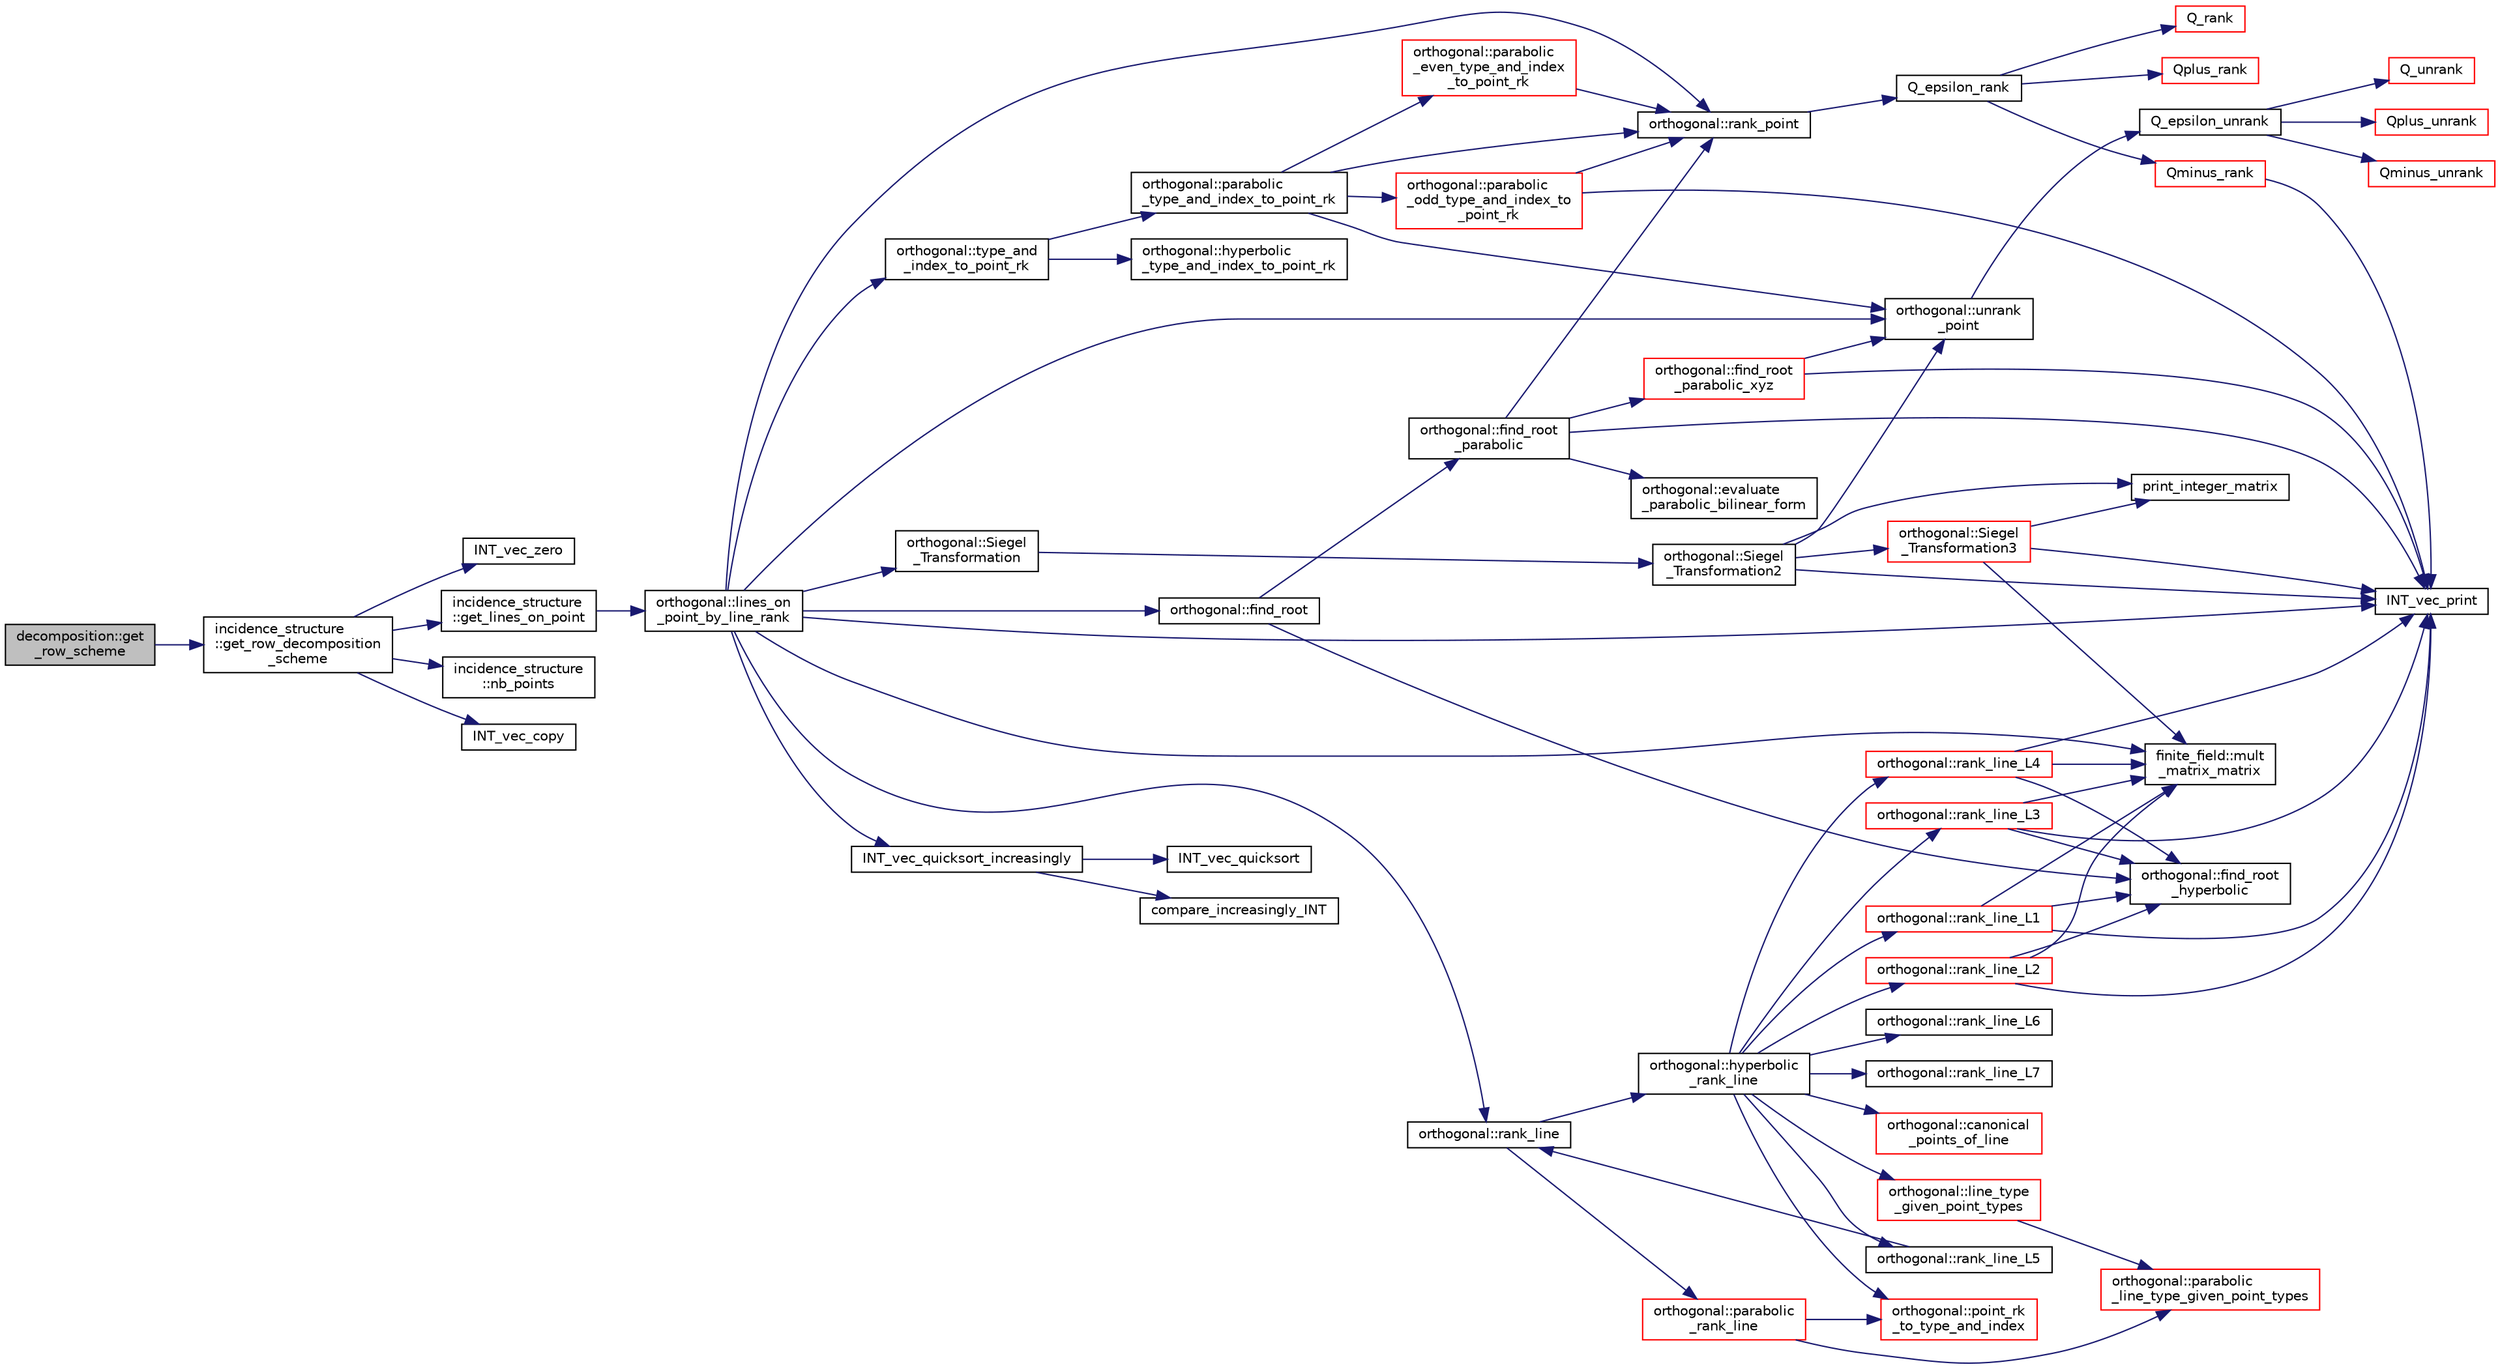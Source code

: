 digraph "decomposition::get_row_scheme"
{
  edge [fontname="Helvetica",fontsize="10",labelfontname="Helvetica",labelfontsize="10"];
  node [fontname="Helvetica",fontsize="10",shape=record];
  rankdir="LR";
  Node391 [label="decomposition::get\l_row_scheme",height=0.2,width=0.4,color="black", fillcolor="grey75", style="filled", fontcolor="black"];
  Node391 -> Node392 [color="midnightblue",fontsize="10",style="solid",fontname="Helvetica"];
  Node392 [label="incidence_structure\l::get_row_decomposition\l_scheme",height=0.2,width=0.4,color="black", fillcolor="white", style="filled",URL="$da/d8a/classincidence__structure.html#aa0ad04253ba8e75bb15900ee8b01c9aa"];
  Node392 -> Node393 [color="midnightblue",fontsize="10",style="solid",fontname="Helvetica"];
  Node393 [label="INT_vec_zero",height=0.2,width=0.4,color="black", fillcolor="white", style="filled",URL="$df/dbf/sajeeb_8_c.html#aa8c9c7977203577026080f546fe4980f"];
  Node392 -> Node394 [color="midnightblue",fontsize="10",style="solid",fontname="Helvetica"];
  Node394 [label="incidence_structure\l::get_lines_on_point",height=0.2,width=0.4,color="black", fillcolor="white", style="filled",URL="$da/d8a/classincidence__structure.html#a09148fd9478525b4a65c8e44833d1861"];
  Node394 -> Node395 [color="midnightblue",fontsize="10",style="solid",fontname="Helvetica"];
  Node395 [label="orthogonal::lines_on\l_point_by_line_rank",height=0.2,width=0.4,color="black", fillcolor="white", style="filled",URL="$d7/daa/classorthogonal.html#adc21874b6da3cd3585c704994fb538aa"];
  Node395 -> Node396 [color="midnightblue",fontsize="10",style="solid",fontname="Helvetica"];
  Node396 [label="orthogonal::type_and\l_index_to_point_rk",height=0.2,width=0.4,color="black", fillcolor="white", style="filled",URL="$d7/daa/classorthogonal.html#a319ef460cdfe3247d336c3fb482901eb"];
  Node396 -> Node397 [color="midnightblue",fontsize="10",style="solid",fontname="Helvetica"];
  Node397 [label="orthogonal::hyperbolic\l_type_and_index_to_point_rk",height=0.2,width=0.4,color="black", fillcolor="white", style="filled",URL="$d7/daa/classorthogonal.html#af31cd843ff2e6eb4fe1ba9c49e62d1b8"];
  Node396 -> Node398 [color="midnightblue",fontsize="10",style="solid",fontname="Helvetica"];
  Node398 [label="orthogonal::parabolic\l_type_and_index_to_point_rk",height=0.2,width=0.4,color="black", fillcolor="white", style="filled",URL="$d7/daa/classorthogonal.html#a67c316cf01b382762e6ac372f522d106"];
  Node398 -> Node399 [color="midnightblue",fontsize="10",style="solid",fontname="Helvetica"];
  Node399 [label="orthogonal::unrank\l_point",height=0.2,width=0.4,color="black", fillcolor="white", style="filled",URL="$d7/daa/classorthogonal.html#ab655117100f7c66c19817b84ac5ac0a0"];
  Node399 -> Node400 [color="midnightblue",fontsize="10",style="solid",fontname="Helvetica"];
  Node400 [label="Q_epsilon_unrank",height=0.2,width=0.4,color="black", fillcolor="white", style="filled",URL="$d4/d67/geometry_8h.html#af162c4d30d4a6528299e37551c353e7b"];
  Node400 -> Node401 [color="midnightblue",fontsize="10",style="solid",fontname="Helvetica"];
  Node401 [label="Q_unrank",height=0.2,width=0.4,color="red", fillcolor="white", style="filled",URL="$db/da0/lib_2foundations_2geometry_2orthogonal__points_8_c.html#a6d02923d5b54ef796934e753e6f5b65b"];
  Node400 -> Node419 [color="midnightblue",fontsize="10",style="solid",fontname="Helvetica"];
  Node419 [label="Qplus_unrank",height=0.2,width=0.4,color="red", fillcolor="white", style="filled",URL="$db/da0/lib_2foundations_2geometry_2orthogonal__points_8_c.html#ad50512edd586919700e033744b4a03c8"];
  Node400 -> Node420 [color="midnightblue",fontsize="10",style="solid",fontname="Helvetica"];
  Node420 [label="Qminus_unrank",height=0.2,width=0.4,color="red", fillcolor="white", style="filled",URL="$db/da0/lib_2foundations_2geometry_2orthogonal__points_8_c.html#ac2dd18f435ab479095b836a483c12c7d"];
  Node398 -> Node421 [color="midnightblue",fontsize="10",style="solid",fontname="Helvetica"];
  Node421 [label="orthogonal::rank_point",height=0.2,width=0.4,color="black", fillcolor="white", style="filled",URL="$d7/daa/classorthogonal.html#adb4f1528590a804b3c011a68c9ebf655"];
  Node421 -> Node422 [color="midnightblue",fontsize="10",style="solid",fontname="Helvetica"];
  Node422 [label="Q_epsilon_rank",height=0.2,width=0.4,color="black", fillcolor="white", style="filled",URL="$d4/d67/geometry_8h.html#a0949e1151174e2988aa697cb31942e97"];
  Node422 -> Node423 [color="midnightblue",fontsize="10",style="solid",fontname="Helvetica"];
  Node423 [label="Q_rank",height=0.2,width=0.4,color="red", fillcolor="white", style="filled",URL="$db/da0/lib_2foundations_2geometry_2orthogonal__points_8_c.html#ad2671f4db3224df1e22494b9d946375e"];
  Node422 -> Node439 [color="midnightblue",fontsize="10",style="solid",fontname="Helvetica"];
  Node439 [label="Qplus_rank",height=0.2,width=0.4,color="red", fillcolor="white", style="filled",URL="$db/da0/lib_2foundations_2geometry_2orthogonal__points_8_c.html#aaa1be357d007a845ce2866169d63afb7"];
  Node422 -> Node440 [color="midnightblue",fontsize="10",style="solid",fontname="Helvetica"];
  Node440 [label="Qminus_rank",height=0.2,width=0.4,color="red", fillcolor="white", style="filled",URL="$db/da0/lib_2foundations_2geometry_2orthogonal__points_8_c.html#aec3e3dad3c2c12fa081edab0af2cb91a"];
  Node440 -> Node429 [color="midnightblue",fontsize="10",style="solid",fontname="Helvetica"];
  Node429 [label="INT_vec_print",height=0.2,width=0.4,color="black", fillcolor="white", style="filled",URL="$df/dbf/sajeeb_8_c.html#a79a5901af0b47dd0d694109543c027fe"];
  Node398 -> Node442 [color="midnightblue",fontsize="10",style="solid",fontname="Helvetica"];
  Node442 [label="orthogonal::parabolic\l_even_type_and_index\l_to_point_rk",height=0.2,width=0.4,color="red", fillcolor="white", style="filled",URL="$d7/daa/classorthogonal.html#af43894039e8c5a8039f52b93dfa3ff77"];
  Node442 -> Node421 [color="midnightblue",fontsize="10",style="solid",fontname="Helvetica"];
  Node398 -> Node455 [color="midnightblue",fontsize="10",style="solid",fontname="Helvetica"];
  Node455 [label="orthogonal::parabolic\l_odd_type_and_index_to\l_point_rk",height=0.2,width=0.4,color="red", fillcolor="white", style="filled",URL="$d7/daa/classorthogonal.html#aac70113614b52601e38b3ce8cbffbc9a"];
  Node455 -> Node429 [color="midnightblue",fontsize="10",style="solid",fontname="Helvetica"];
  Node455 -> Node421 [color="midnightblue",fontsize="10",style="solid",fontname="Helvetica"];
  Node395 -> Node399 [color="midnightblue",fontsize="10",style="solid",fontname="Helvetica"];
  Node395 -> Node459 [color="midnightblue",fontsize="10",style="solid",fontname="Helvetica"];
  Node459 [label="orthogonal::find_root",height=0.2,width=0.4,color="black", fillcolor="white", style="filled",URL="$d7/daa/classorthogonal.html#a7cad6e763a1f49ab5e372a26f5cdf247"];
  Node459 -> Node460 [color="midnightblue",fontsize="10",style="solid",fontname="Helvetica"];
  Node460 [label="orthogonal::find_root\l_hyperbolic",height=0.2,width=0.4,color="black", fillcolor="white", style="filled",URL="$d7/daa/classorthogonal.html#a4cb66d7aec283cd032a99cb9b2b9992d"];
  Node459 -> Node461 [color="midnightblue",fontsize="10",style="solid",fontname="Helvetica"];
  Node461 [label="orthogonal::find_root\l_parabolic",height=0.2,width=0.4,color="black", fillcolor="white", style="filled",URL="$d7/daa/classorthogonal.html#a2e4453bb31692707f8a9e8b660b2e136"];
  Node461 -> Node462 [color="midnightblue",fontsize="10",style="solid",fontname="Helvetica"];
  Node462 [label="orthogonal::find_root\l_parabolic_xyz",height=0.2,width=0.4,color="red", fillcolor="white", style="filled",URL="$d7/daa/classorthogonal.html#a17dba83065c664a7d174c4693e87493b"];
  Node462 -> Node399 [color="midnightblue",fontsize="10",style="solid",fontname="Helvetica"];
  Node462 -> Node429 [color="midnightblue",fontsize="10",style="solid",fontname="Helvetica"];
  Node461 -> Node429 [color="midnightblue",fontsize="10",style="solid",fontname="Helvetica"];
  Node461 -> Node463 [color="midnightblue",fontsize="10",style="solid",fontname="Helvetica"];
  Node463 [label="orthogonal::evaluate\l_parabolic_bilinear_form",height=0.2,width=0.4,color="black", fillcolor="white", style="filled",URL="$d7/daa/classorthogonal.html#a8ee79da4c853cd384a0028cbebbbe0ee"];
  Node461 -> Node421 [color="midnightblue",fontsize="10",style="solid",fontname="Helvetica"];
  Node395 -> Node464 [color="midnightblue",fontsize="10",style="solid",fontname="Helvetica"];
  Node464 [label="orthogonal::Siegel\l_Transformation",height=0.2,width=0.4,color="black", fillcolor="white", style="filled",URL="$d7/daa/classorthogonal.html#a27258e68c99323ac8de66fedbe565a3d"];
  Node464 -> Node465 [color="midnightblue",fontsize="10",style="solid",fontname="Helvetica"];
  Node465 [label="orthogonal::Siegel\l_Transformation2",height=0.2,width=0.4,color="black", fillcolor="white", style="filled",URL="$d7/daa/classorthogonal.html#aaf1945ebd71495f1b362e5091d4b30ec"];
  Node465 -> Node399 [color="midnightblue",fontsize="10",style="solid",fontname="Helvetica"];
  Node465 -> Node429 [color="midnightblue",fontsize="10",style="solid",fontname="Helvetica"];
  Node465 -> Node466 [color="midnightblue",fontsize="10",style="solid",fontname="Helvetica"];
  Node466 [label="orthogonal::Siegel\l_Transformation3",height=0.2,width=0.4,color="red", fillcolor="white", style="filled",URL="$d7/daa/classorthogonal.html#ac9129abf3f825e8c7d5591d1ba116ac7"];
  Node466 -> Node429 [color="midnightblue",fontsize="10",style="solid",fontname="Helvetica"];
  Node466 -> Node471 [color="midnightblue",fontsize="10",style="solid",fontname="Helvetica"];
  Node471 [label="print_integer_matrix",height=0.2,width=0.4,color="black", fillcolor="white", style="filled",URL="$d5/db4/io__and__os_8h.html#ab4d187a9b89a64102b971201b789b653"];
  Node466 -> Node473 [color="midnightblue",fontsize="10",style="solid",fontname="Helvetica"];
  Node473 [label="finite_field::mult\l_matrix_matrix",height=0.2,width=0.4,color="black", fillcolor="white", style="filled",URL="$df/d5a/classfinite__field.html#a5e28706b815838d0ec34de1fa74bc3c4"];
  Node465 -> Node471 [color="midnightblue",fontsize="10",style="solid",fontname="Helvetica"];
  Node395 -> Node473 [color="midnightblue",fontsize="10",style="solid",fontname="Helvetica"];
  Node395 -> Node421 [color="midnightblue",fontsize="10",style="solid",fontname="Helvetica"];
  Node395 -> Node487 [color="midnightblue",fontsize="10",style="solid",fontname="Helvetica"];
  Node487 [label="orthogonal::rank_line",height=0.2,width=0.4,color="black", fillcolor="white", style="filled",URL="$d7/daa/classorthogonal.html#a5e1b5a3eb76840f425e71f25dabcd470"];
  Node487 -> Node488 [color="midnightblue",fontsize="10",style="solid",fontname="Helvetica"];
  Node488 [label="orthogonal::hyperbolic\l_rank_line",height=0.2,width=0.4,color="black", fillcolor="white", style="filled",URL="$d7/daa/classorthogonal.html#a2810f9a6851f445b03fdbfe2a888e9f5"];
  Node488 -> Node489 [color="midnightblue",fontsize="10",style="solid",fontname="Helvetica"];
  Node489 [label="orthogonal::point_rk\l_to_type_and_index",height=0.2,width=0.4,color="red", fillcolor="white", style="filled",URL="$d7/daa/classorthogonal.html#a5419c9c6b60c81e6e66f3606e7ad1815"];
  Node488 -> Node502 [color="midnightblue",fontsize="10",style="solid",fontname="Helvetica"];
  Node502 [label="orthogonal::line_type\l_given_point_types",height=0.2,width=0.4,color="red", fillcolor="white", style="filled",URL="$d7/daa/classorthogonal.html#abffd6b3e0d545fbe7799a2e2c1038aba"];
  Node502 -> Node510 [color="midnightblue",fontsize="10",style="solid",fontname="Helvetica"];
  Node510 [label="orthogonal::parabolic\l_line_type_given_point_types",height=0.2,width=0.4,color="red", fillcolor="white", style="filled",URL="$d7/daa/classorthogonal.html#af1894e9b4951ea3b58fafaec8e1314d4"];
  Node488 -> Node519 [color="midnightblue",fontsize="10",style="solid",fontname="Helvetica"];
  Node519 [label="orthogonal::canonical\l_points_of_line",height=0.2,width=0.4,color="red", fillcolor="white", style="filled",URL="$d7/daa/classorthogonal.html#a561d7c5426dcdb221a961ab2f0d89ae4"];
  Node488 -> Node534 [color="midnightblue",fontsize="10",style="solid",fontname="Helvetica"];
  Node534 [label="orthogonal::rank_line_L1",height=0.2,width=0.4,color="red", fillcolor="white", style="filled",URL="$d7/daa/classorthogonal.html#a2d89d504dee5256f035591c1cb64e129"];
  Node534 -> Node429 [color="midnightblue",fontsize="10",style="solid",fontname="Helvetica"];
  Node534 -> Node460 [color="midnightblue",fontsize="10",style="solid",fontname="Helvetica"];
  Node534 -> Node473 [color="midnightblue",fontsize="10",style="solid",fontname="Helvetica"];
  Node488 -> Node536 [color="midnightblue",fontsize="10",style="solid",fontname="Helvetica"];
  Node536 [label="orthogonal::rank_line_L2",height=0.2,width=0.4,color="red", fillcolor="white", style="filled",URL="$d7/daa/classorthogonal.html#abd9adb280933c973c9288e2764f72256"];
  Node536 -> Node429 [color="midnightblue",fontsize="10",style="solid",fontname="Helvetica"];
  Node536 -> Node460 [color="midnightblue",fontsize="10",style="solid",fontname="Helvetica"];
  Node536 -> Node473 [color="midnightblue",fontsize="10",style="solid",fontname="Helvetica"];
  Node488 -> Node537 [color="midnightblue",fontsize="10",style="solid",fontname="Helvetica"];
  Node537 [label="orthogonal::rank_line_L3",height=0.2,width=0.4,color="red", fillcolor="white", style="filled",URL="$d7/daa/classorthogonal.html#a45ebd133d98a13f8c10e1ff0310874a9"];
  Node537 -> Node429 [color="midnightblue",fontsize="10",style="solid",fontname="Helvetica"];
  Node537 -> Node460 [color="midnightblue",fontsize="10",style="solid",fontname="Helvetica"];
  Node537 -> Node473 [color="midnightblue",fontsize="10",style="solid",fontname="Helvetica"];
  Node488 -> Node538 [color="midnightblue",fontsize="10",style="solid",fontname="Helvetica"];
  Node538 [label="orthogonal::rank_line_L4",height=0.2,width=0.4,color="red", fillcolor="white", style="filled",URL="$d7/daa/classorthogonal.html#a80dc34bc12588a8b6e70cf00cd9558a6"];
  Node538 -> Node429 [color="midnightblue",fontsize="10",style="solid",fontname="Helvetica"];
  Node538 -> Node460 [color="midnightblue",fontsize="10",style="solid",fontname="Helvetica"];
  Node538 -> Node473 [color="midnightblue",fontsize="10",style="solid",fontname="Helvetica"];
  Node488 -> Node539 [color="midnightblue",fontsize="10",style="solid",fontname="Helvetica"];
  Node539 [label="orthogonal::rank_line_L5",height=0.2,width=0.4,color="black", fillcolor="white", style="filled",URL="$d7/daa/classorthogonal.html#a80bcc065004ef76b70cef437fff6f54c"];
  Node539 -> Node487 [color="midnightblue",fontsize="10",style="solid",fontname="Helvetica"];
  Node488 -> Node540 [color="midnightblue",fontsize="10",style="solid",fontname="Helvetica"];
  Node540 [label="orthogonal::rank_line_L6",height=0.2,width=0.4,color="black", fillcolor="white", style="filled",URL="$d7/daa/classorthogonal.html#aa32bfc8e78ece724ecbc703e94288a14"];
  Node488 -> Node541 [color="midnightblue",fontsize="10",style="solid",fontname="Helvetica"];
  Node541 [label="orthogonal::rank_line_L7",height=0.2,width=0.4,color="black", fillcolor="white", style="filled",URL="$d7/daa/classorthogonal.html#aea60e6f3746fe39f8d321bc51f67fa3e"];
  Node487 -> Node542 [color="midnightblue",fontsize="10",style="solid",fontname="Helvetica"];
  Node542 [label="orthogonal::parabolic\l_rank_line",height=0.2,width=0.4,color="red", fillcolor="white", style="filled",URL="$d7/daa/classorthogonal.html#a7df334ceca90bc5b90c56354dbaf45c9"];
  Node542 -> Node489 [color="midnightblue",fontsize="10",style="solid",fontname="Helvetica"];
  Node542 -> Node510 [color="midnightblue",fontsize="10",style="solid",fontname="Helvetica"];
  Node395 -> Node564 [color="midnightblue",fontsize="10",style="solid",fontname="Helvetica"];
  Node564 [label="INT_vec_quicksort_increasingly",height=0.2,width=0.4,color="black", fillcolor="white", style="filled",URL="$d5/de2/foundations_2data__structures_2data__structures_8h.html#a31ccee746bc644f58816c67bc3a0e237"];
  Node564 -> Node565 [color="midnightblue",fontsize="10",style="solid",fontname="Helvetica"];
  Node565 [label="INT_vec_quicksort",height=0.2,width=0.4,color="black", fillcolor="white", style="filled",URL="$d4/dd7/sorting_8_c.html#a06b413b423531ad098e9536031cc91ef"];
  Node564 -> Node566 [color="midnightblue",fontsize="10",style="solid",fontname="Helvetica"];
  Node566 [label="compare_increasingly_INT",height=0.2,width=0.4,color="black", fillcolor="white", style="filled",URL="$d4/dd7/sorting_8_c.html#aa182150f114c64f81fcefcbc6d292790"];
  Node395 -> Node429 [color="midnightblue",fontsize="10",style="solid",fontname="Helvetica"];
  Node392 -> Node567 [color="midnightblue",fontsize="10",style="solid",fontname="Helvetica"];
  Node567 [label="incidence_structure\l::nb_points",height=0.2,width=0.4,color="black", fillcolor="white", style="filled",URL="$da/d8a/classincidence__structure.html#aff5f6bfdc7470e73082ee6faacf0af64"];
  Node392 -> Node477 [color="midnightblue",fontsize="10",style="solid",fontname="Helvetica"];
  Node477 [label="INT_vec_copy",height=0.2,width=0.4,color="black", fillcolor="white", style="filled",URL="$df/dbf/sajeeb_8_c.html#ac2d875e27e009af6ec04d17254d11075"];
}
